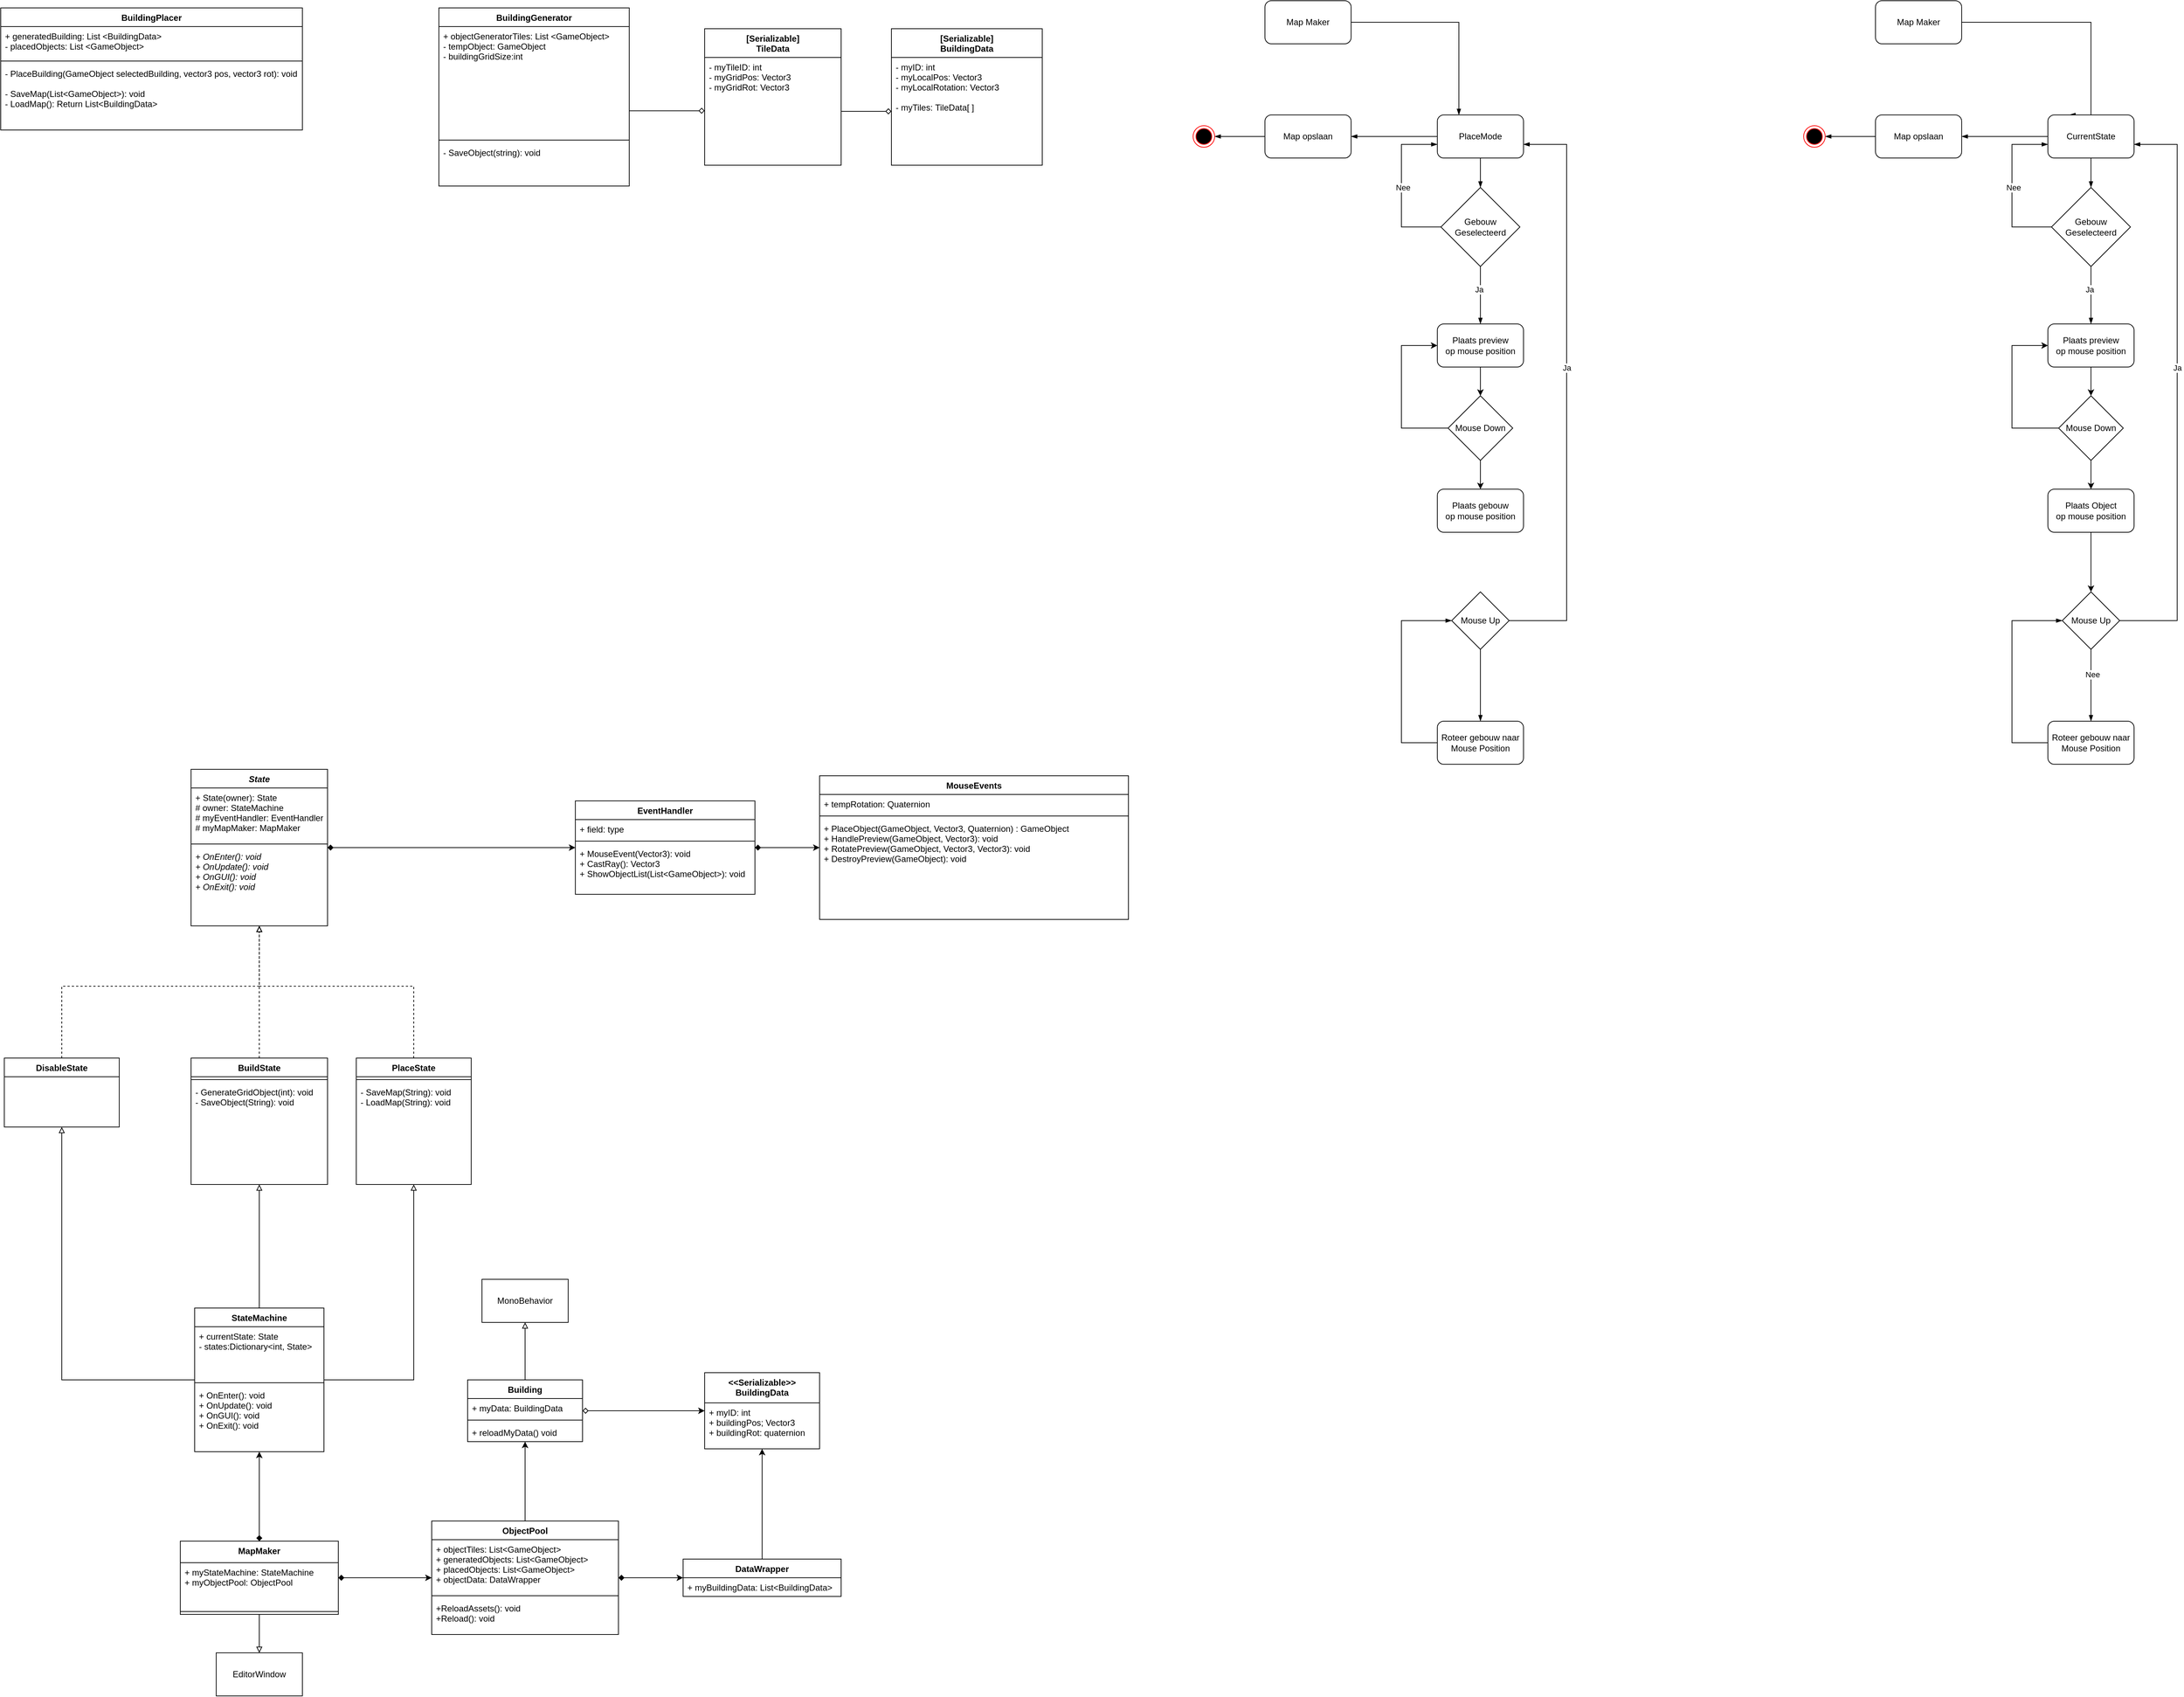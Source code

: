 <mxfile version="13.7.7" type="device"><diagram id="C5RBs43oDa-KdzZeNtuy" name="Page-1"><mxGraphModel dx="3076" dy="762" grid="1" gridSize="10" guides="1" tooltips="1" connect="1" arrows="1" fold="1" page="1" pageScale="1" pageWidth="827" pageHeight="1169" math="0" shadow="0"><root><mxCell id="WIyWlLk6GJQsqaUBKTNV-0"/><mxCell id="WIyWlLk6GJQsqaUBKTNV-1" parent="WIyWlLk6GJQsqaUBKTNV-0"/><mxCell id="HH65eVQsqdhY8HwnUr6k-2" style="edgeStyle=orthogonalEdgeStyle;rounded=0;orthogonalLoop=1;jettySize=auto;html=1;endArrow=diamond;endFill=0;exitX=0.999;exitY=0.761;exitDx=0;exitDy=0;exitPerimeter=0;" parent="WIyWlLk6GJQsqaUBKTNV-1" source="IgAVM4vXfL1sO0VFCmK_-23" target="IgAVM4vXfL1sO0VFCmK_-1" edge="1"><mxGeometry relative="1" as="geometry"><Array as="points"><mxPoint x="-680" y="364"/><mxPoint x="-680" y="364"/></Array></mxGeometry></mxCell><mxCell id="HH65eVQsqdhY8HwnUr6k-53" style="edgeStyle=orthogonalEdgeStyle;rounded=0;orthogonalLoop=1;jettySize=auto;html=1;entryX=0.25;entryY=0;entryDx=0;entryDy=0;endArrow=blockThin;endFill=1;" parent="WIyWlLk6GJQsqaUBKTNV-1" source="HH65eVQsqdhY8HwnUr6k-3" target="HH65eVQsqdhY8HwnUr6k-4" edge="1"><mxGeometry relative="1" as="geometry"/></mxCell><mxCell id="HH65eVQsqdhY8HwnUr6k-3" value="Map Maker" style="rounded=1;whiteSpace=wrap;html=1;" parent="WIyWlLk6GJQsqaUBKTNV-1" vertex="1"><mxGeometry x="190" y="210" width="120" height="60" as="geometry"/></mxCell><mxCell id="HH65eVQsqdhY8HwnUr6k-16" style="edgeStyle=orthogonalEdgeStyle;rounded=0;orthogonalLoop=1;jettySize=auto;html=1;endArrow=blockThin;endFill=1;" parent="WIyWlLk6GJQsqaUBKTNV-1" source="HH65eVQsqdhY8HwnUr6k-4" target="HH65eVQsqdhY8HwnUr6k-5" edge="1"><mxGeometry relative="1" as="geometry"/></mxCell><mxCell id="HH65eVQsqdhY8HwnUr6k-27" style="edgeStyle=orthogonalEdgeStyle;rounded=0;orthogonalLoop=1;jettySize=auto;html=1;entryX=1;entryY=0.5;entryDx=0;entryDy=0;endArrow=blockThin;endFill=1;" parent="WIyWlLk6GJQsqaUBKTNV-1" source="HH65eVQsqdhY8HwnUr6k-4" target="HH65eVQsqdhY8HwnUr6k-11" edge="1"><mxGeometry relative="1" as="geometry"/></mxCell><mxCell id="HH65eVQsqdhY8HwnUr6k-4" value="PlaceMode&lt;br&gt;" style="rounded=1;whiteSpace=wrap;html=1;" parent="WIyWlLk6GJQsqaUBKTNV-1" vertex="1"><mxGeometry x="430" y="369" width="120" height="60" as="geometry"/></mxCell><mxCell id="HH65eVQsqdhY8HwnUr6k-12" style="edgeStyle=orthogonalEdgeStyle;rounded=0;orthogonalLoop=1;jettySize=auto;html=1;endArrow=blockThin;endFill=1;" parent="WIyWlLk6GJQsqaUBKTNV-1" source="HH65eVQsqdhY8HwnUr6k-5" target="HH65eVQsqdhY8HwnUr6k-4" edge="1"><mxGeometry relative="1" as="geometry"><Array as="points"><mxPoint x="380" y="525"/><mxPoint x="380" y="410"/></Array></mxGeometry></mxCell><mxCell id="HH65eVQsqdhY8HwnUr6k-13" value="Nee" style="edgeLabel;html=1;align=center;verticalAlign=middle;resizable=0;points=[];" parent="HH65eVQsqdhY8HwnUr6k-12" vertex="1" connectable="0"><mxGeometry x="-0.696" y="-1" relative="1" as="geometry"><mxPoint x="-20" y="-54" as="offset"/></mxGeometry></mxCell><mxCell id="HH65eVQsqdhY8HwnUr6k-14" style="edgeStyle=orthogonalEdgeStyle;rounded=0;orthogonalLoop=1;jettySize=auto;html=1;endArrow=blockThin;endFill=1;" parent="WIyWlLk6GJQsqaUBKTNV-1" source="HH65eVQsqdhY8HwnUr6k-5" target="HH65eVQsqdhY8HwnUr6k-6" edge="1"><mxGeometry relative="1" as="geometry"/></mxCell><mxCell id="HH65eVQsqdhY8HwnUr6k-15" value="Ja" style="edgeLabel;html=1;align=center;verticalAlign=middle;resizable=0;points=[];" parent="HH65eVQsqdhY8HwnUr6k-14" vertex="1" connectable="0"><mxGeometry x="-0.196" y="-2" relative="1" as="geometry"><mxPoint as="offset"/></mxGeometry></mxCell><mxCell id="HH65eVQsqdhY8HwnUr6k-5" value="Gebouw Geselecteerd" style="rhombus;whiteSpace=wrap;html=1;" parent="WIyWlLk6GJQsqaUBKTNV-1" vertex="1"><mxGeometry x="435" y="470" width="110" height="110" as="geometry"/></mxCell><mxCell id="2NxVNbhlV4K2pOtiTx14-7" style="edgeStyle=orthogonalEdgeStyle;rounded=0;orthogonalLoop=1;jettySize=auto;html=1;" parent="WIyWlLk6GJQsqaUBKTNV-1" source="HH65eVQsqdhY8HwnUr6k-6" target="2NxVNbhlV4K2pOtiTx14-6" edge="1"><mxGeometry relative="1" as="geometry"/></mxCell><mxCell id="HH65eVQsqdhY8HwnUr6k-6" value="Plaats preview&lt;br&gt;op mouse position" style="rounded=1;whiteSpace=wrap;html=1;" parent="WIyWlLk6GJQsqaUBKTNV-1" vertex="1"><mxGeometry x="430" y="660" width="120" height="60" as="geometry"/></mxCell><mxCell id="HH65eVQsqdhY8HwnUr6k-52" style="edgeStyle=orthogonalEdgeStyle;rounded=0;orthogonalLoop=1;jettySize=auto;html=1;endArrow=blockThin;endFill=1;" parent="WIyWlLk6GJQsqaUBKTNV-1" source="HH65eVQsqdhY8HwnUr6k-11" target="HH65eVQsqdhY8HwnUr6k-51" edge="1"><mxGeometry relative="1" as="geometry"/></mxCell><mxCell id="HH65eVQsqdhY8HwnUr6k-11" value="Map opslaan" style="rounded=1;whiteSpace=wrap;html=1;" parent="WIyWlLk6GJQsqaUBKTNV-1" vertex="1"><mxGeometry x="190" y="369" width="120" height="60" as="geometry"/></mxCell><mxCell id="HH65eVQsqdhY8HwnUr6k-21" style="edgeStyle=orthogonalEdgeStyle;rounded=0;orthogonalLoop=1;jettySize=auto;html=1;endArrow=blockThin;endFill=1;" parent="WIyWlLk6GJQsqaUBKTNV-1" source="HH65eVQsqdhY8HwnUr6k-17" target="HH65eVQsqdhY8HwnUr6k-20" edge="1"><mxGeometry relative="1" as="geometry"/></mxCell><mxCell id="HH65eVQsqdhY8HwnUr6k-24" style="edgeStyle=orthogonalEdgeStyle;rounded=0;orthogonalLoop=1;jettySize=auto;html=1;endArrow=blockThin;endFill=1;" parent="WIyWlLk6GJQsqaUBKTNV-1" source="HH65eVQsqdhY8HwnUr6k-17" target="HH65eVQsqdhY8HwnUr6k-4" edge="1"><mxGeometry relative="1" as="geometry"><mxPoint x="620" y="792" as="targetPoint"/><Array as="points"><mxPoint x="610" y="1073"/><mxPoint x="610" y="410"/></Array></mxGeometry></mxCell><mxCell id="HH65eVQsqdhY8HwnUr6k-26" value="Nee" style="edgeLabel;html=1;align=center;verticalAlign=middle;resizable=0;points=[];" parent="HH65eVQsqdhY8HwnUr6k-24" vertex="1" connectable="0"><mxGeometry x="-0.267" y="2" relative="1" as="geometry"><mxPoint x="-118" y="193" as="offset"/></mxGeometry></mxCell><mxCell id="HH65eVQsqdhY8HwnUr6k-48" value="Ja" style="edgeLabel;html=1;align=center;verticalAlign=middle;resizable=0;points=[];" parent="HH65eVQsqdhY8HwnUr6k-24" vertex="1" connectable="0"><mxGeometry x="0.111" y="-16" relative="1" as="geometry"><mxPoint x="-16" y="14" as="offset"/></mxGeometry></mxCell><mxCell id="HH65eVQsqdhY8HwnUr6k-17" value="Mouse Up" style="rhombus;whiteSpace=wrap;html=1;" parent="WIyWlLk6GJQsqaUBKTNV-1" vertex="1"><mxGeometry x="450" y="1033" width="80" height="80" as="geometry"/></mxCell><mxCell id="HH65eVQsqdhY8HwnUr6k-25" style="edgeStyle=orthogonalEdgeStyle;rounded=0;orthogonalLoop=1;jettySize=auto;html=1;entryX=0;entryY=0.5;entryDx=0;entryDy=0;endArrow=blockThin;endFill=1;" parent="WIyWlLk6GJQsqaUBKTNV-1" source="HH65eVQsqdhY8HwnUr6k-20" target="HH65eVQsqdhY8HwnUr6k-17" edge="1"><mxGeometry relative="1" as="geometry"><Array as="points"><mxPoint x="380" y="1243"/><mxPoint x="380" y="1073"/></Array></mxGeometry></mxCell><mxCell id="HH65eVQsqdhY8HwnUr6k-20" value="Roteer gebouw naar &lt;br&gt;Mouse Position" style="rounded=1;whiteSpace=wrap;html=1;" parent="WIyWlLk6GJQsqaUBKTNV-1" vertex="1"><mxGeometry x="430" y="1213" width="120" height="60" as="geometry"/></mxCell><mxCell id="HH65eVQsqdhY8HwnUr6k-51" value="" style="ellipse;html=1;shape=endState;fillColor=#000000;strokeColor=#ff0000;" parent="WIyWlLk6GJQsqaUBKTNV-1" vertex="1"><mxGeometry x="90" y="384" width="30" height="30" as="geometry"/></mxCell><mxCell id="soFC3CEI2WDSfZ9Vsv8Y-6" value="BuildingPlacer&#10;" style="swimlane;fontStyle=1;align=center;verticalAlign=top;childLayout=stackLayout;horizontal=1;startSize=26;horizontalStack=0;resizeParent=1;resizeParentMax=0;resizeLast=0;collapsible=1;marginBottom=0;" parent="WIyWlLk6GJQsqaUBKTNV-1" vertex="1"><mxGeometry x="-1570" y="220" width="420" height="170" as="geometry"/></mxCell><mxCell id="soFC3CEI2WDSfZ9Vsv8Y-7" value="+ generatedBuilding: List &lt;BuildingData&gt;&#10;- placedObjects: List &lt;GameObject&gt;" style="text;strokeColor=none;fillColor=none;align=left;verticalAlign=top;spacingLeft=4;spacingRight=4;overflow=hidden;rotatable=0;points=[[0,0.5],[1,0.5]];portConstraint=eastwest;" parent="soFC3CEI2WDSfZ9Vsv8Y-6" vertex="1"><mxGeometry y="26" width="420" height="44" as="geometry"/></mxCell><mxCell id="soFC3CEI2WDSfZ9Vsv8Y-8" value="" style="line;strokeWidth=1;fillColor=none;align=left;verticalAlign=middle;spacingTop=-1;spacingLeft=3;spacingRight=3;rotatable=0;labelPosition=right;points=[];portConstraint=eastwest;" parent="soFC3CEI2WDSfZ9Vsv8Y-6" vertex="1"><mxGeometry y="70" width="420" height="8" as="geometry"/></mxCell><mxCell id="soFC3CEI2WDSfZ9Vsv8Y-9" value="- PlaceBuilding(GameObject selectedBuilding, vector3 pos, vector3 rot): void&#10;&#10;- SaveMap(List&lt;GameObject&gt;): void&#10;- LoadMap(): Return List&lt;BuildingData&gt; &#10;&#10;" style="text;strokeColor=none;fillColor=none;align=left;verticalAlign=top;spacingLeft=4;spacingRight=4;overflow=hidden;rotatable=0;points=[[0,0.5],[1,0.5]];portConstraint=eastwest;" parent="soFC3CEI2WDSfZ9Vsv8Y-6" vertex="1"><mxGeometry y="78" width="420" height="92" as="geometry"/></mxCell><mxCell id="IgAVM4vXfL1sO0VFCmK_-22" value="BuildingGenerator" style="swimlane;fontStyle=1;align=center;verticalAlign=top;childLayout=stackLayout;horizontal=1;startSize=26;horizontalStack=0;resizeParent=1;resizeParentMax=0;resizeLast=0;collapsible=1;marginBottom=0;" parent="WIyWlLk6GJQsqaUBKTNV-1" vertex="1"><mxGeometry x="-960" y="220" width="265" height="248" as="geometry"/></mxCell><mxCell id="IgAVM4vXfL1sO0VFCmK_-23" value="+ objectGeneratorTiles: List &lt;GameObject&gt;&#10;- tempObject: GameObject&#10;- buildingGridSize:int&#10;" style="text;strokeColor=none;fillColor=none;align=left;verticalAlign=top;spacingLeft=4;spacingRight=4;overflow=hidden;rotatable=0;points=[[0,0.5],[1,0.5]];portConstraint=eastwest;" parent="IgAVM4vXfL1sO0VFCmK_-22" vertex="1"><mxGeometry y="26" width="265" height="154" as="geometry"/></mxCell><mxCell id="IgAVM4vXfL1sO0VFCmK_-24" value="" style="line;strokeWidth=1;fillColor=none;align=left;verticalAlign=middle;spacingTop=-1;spacingLeft=3;spacingRight=3;rotatable=0;labelPosition=right;points=[];portConstraint=eastwest;" parent="IgAVM4vXfL1sO0VFCmK_-22" vertex="1"><mxGeometry y="180" width="265" height="8" as="geometry"/></mxCell><mxCell id="IgAVM4vXfL1sO0VFCmK_-25" value="- SaveObject(string): void" style="text;strokeColor=none;fillColor=none;align=left;verticalAlign=top;spacingLeft=4;spacingRight=4;overflow=hidden;rotatable=0;points=[[0,0.5],[1,0.5]];portConstraint=eastwest;" parent="IgAVM4vXfL1sO0VFCmK_-22" vertex="1"><mxGeometry y="188" width="265" height="60" as="geometry"/></mxCell><mxCell id="lR8WAsf2IgUZu-vf9oTi-2" style="edgeStyle=orthogonalEdgeStyle;rounded=0;orthogonalLoop=1;jettySize=auto;html=1;entryX=0;entryY=0.5;entryDx=0;entryDy=0;endArrow=diamond;endFill=0;" parent="WIyWlLk6GJQsqaUBKTNV-1" source="IgAVM4vXfL1sO0VFCmK_-1" target="soFC3CEI2WDSfZ9Vsv8Y-3" edge="1"><mxGeometry relative="1" as="geometry"/></mxCell><mxCell id="soFC3CEI2WDSfZ9Vsv8Y-2" value="[Serializable]&#10;BuildingData&#10;" style="swimlane;fontStyle=1;align=center;verticalAlign=top;childLayout=stackLayout;horizontal=1;startSize=40;horizontalStack=0;resizeParent=1;resizeParentMax=0;resizeLast=0;collapsible=1;marginBottom=0;" parent="WIyWlLk6GJQsqaUBKTNV-1" vertex="1"><mxGeometry x="-330" y="249" width="210" height="190" as="geometry"><mxRectangle x="-505" y="260" width="110" height="30" as="alternateBounds"/></mxGeometry></mxCell><mxCell id="soFC3CEI2WDSfZ9Vsv8Y-3" value="- myID: int&#10;- myLocalPos: Vector3&#10;- myLocalRotation: Vector3&#10;&#10;- myTiles: TileData[ ]" style="text;strokeColor=none;fillColor=none;align=left;verticalAlign=top;spacingLeft=4;spacingRight=4;overflow=hidden;rotatable=0;points=[[0,0.5],[1,0.5]];portConstraint=eastwest;" parent="soFC3CEI2WDSfZ9Vsv8Y-2" vertex="1"><mxGeometry y="40" width="210" height="150" as="geometry"/></mxCell><mxCell id="IgAVM4vXfL1sO0VFCmK_-0" value="[Serializable]&#10;TileData" style="swimlane;fontStyle=1;align=center;verticalAlign=top;childLayout=stackLayout;horizontal=1;startSize=40;horizontalStack=0;resizeParent=1;resizeParentMax=0;resizeLast=0;collapsible=1;marginBottom=0;" parent="WIyWlLk6GJQsqaUBKTNV-1" vertex="1"><mxGeometry x="-590" y="249" width="190" height="190" as="geometry"/></mxCell><mxCell id="IgAVM4vXfL1sO0VFCmK_-1" value="- myTileID: int&#10;- myGridPos: Vector3&#10;- myGridRot: Vector3&#10;" style="text;strokeColor=none;fillColor=none;align=left;verticalAlign=top;spacingLeft=4;spacingRight=4;overflow=hidden;rotatable=0;points=[[0,0.5],[1,0.5]];portConstraint=eastwest;" parent="IgAVM4vXfL1sO0VFCmK_-0" vertex="1"><mxGeometry y="40" width="190" height="150" as="geometry"/></mxCell><mxCell id="2NxVNbhlV4K2pOtiTx14-5" value="&lt;span&gt;Plaats gebouw&lt;/span&gt;&lt;br&gt;&lt;span&gt;op mouse position&lt;/span&gt;" style="rounded=1;whiteSpace=wrap;html=1;" parent="WIyWlLk6GJQsqaUBKTNV-1" vertex="1"><mxGeometry x="430" y="890" width="120" height="60" as="geometry"/></mxCell><mxCell id="2NxVNbhlV4K2pOtiTx14-8" style="edgeStyle=orthogonalEdgeStyle;rounded=0;orthogonalLoop=1;jettySize=auto;html=1;" parent="WIyWlLk6GJQsqaUBKTNV-1" source="2NxVNbhlV4K2pOtiTx14-6" target="2NxVNbhlV4K2pOtiTx14-5" edge="1"><mxGeometry relative="1" as="geometry"/></mxCell><mxCell id="2NxVNbhlV4K2pOtiTx14-9" style="edgeStyle=orthogonalEdgeStyle;rounded=0;orthogonalLoop=1;jettySize=auto;html=1;entryX=0;entryY=0.5;entryDx=0;entryDy=0;" parent="WIyWlLk6GJQsqaUBKTNV-1" source="2NxVNbhlV4K2pOtiTx14-6" target="HH65eVQsqdhY8HwnUr6k-6" edge="1"><mxGeometry relative="1" as="geometry"><Array as="points"><mxPoint x="380" y="805"/><mxPoint x="380" y="690"/></Array></mxGeometry></mxCell><mxCell id="2NxVNbhlV4K2pOtiTx14-6" value="Mouse Down" style="rhombus;whiteSpace=wrap;html=1;" parent="WIyWlLk6GJQsqaUBKTNV-1" vertex="1"><mxGeometry x="445" y="760" width="90" height="90" as="geometry"/></mxCell><mxCell id="2NxVNbhlV4K2pOtiTx14-12" style="edgeStyle=orthogonalEdgeStyle;rounded=0;orthogonalLoop=1;jettySize=auto;html=1;entryX=0.25;entryY=0;entryDx=0;entryDy=0;endArrow=blockThin;endFill=1;" parent="WIyWlLk6GJQsqaUBKTNV-1" source="2NxVNbhlV4K2pOtiTx14-13" target="2NxVNbhlV4K2pOtiTx14-16" edge="1"><mxGeometry relative="1" as="geometry"><Array as="points"><mxPoint x="1340" y="240"/><mxPoint x="1340" y="369"/></Array></mxGeometry></mxCell><mxCell id="2NxVNbhlV4K2pOtiTx14-13" value="Map Maker" style="rounded=1;whiteSpace=wrap;html=1;" parent="WIyWlLk6GJQsqaUBKTNV-1" vertex="1"><mxGeometry x="1040" y="210" width="120" height="60" as="geometry"/></mxCell><mxCell id="2NxVNbhlV4K2pOtiTx14-14" style="edgeStyle=orthogonalEdgeStyle;rounded=0;orthogonalLoop=1;jettySize=auto;html=1;endArrow=blockThin;endFill=1;" parent="WIyWlLk6GJQsqaUBKTNV-1" source="2NxVNbhlV4K2pOtiTx14-16" target="2NxVNbhlV4K2pOtiTx14-21" edge="1"><mxGeometry relative="1" as="geometry"/></mxCell><mxCell id="2NxVNbhlV4K2pOtiTx14-15" style="edgeStyle=orthogonalEdgeStyle;rounded=0;orthogonalLoop=1;jettySize=auto;html=1;entryX=1;entryY=0.5;entryDx=0;entryDy=0;endArrow=blockThin;endFill=1;" parent="WIyWlLk6GJQsqaUBKTNV-1" source="2NxVNbhlV4K2pOtiTx14-16" target="2NxVNbhlV4K2pOtiTx14-25" edge="1"><mxGeometry relative="1" as="geometry"/></mxCell><mxCell id="2NxVNbhlV4K2pOtiTx14-16" value="CurrentState" style="rounded=1;whiteSpace=wrap;html=1;" parent="WIyWlLk6GJQsqaUBKTNV-1" vertex="1"><mxGeometry x="1280" y="369" width="120" height="60" as="geometry"/></mxCell><mxCell id="2NxVNbhlV4K2pOtiTx14-17" style="edgeStyle=orthogonalEdgeStyle;rounded=0;orthogonalLoop=1;jettySize=auto;html=1;endArrow=blockThin;endFill=1;" parent="WIyWlLk6GJQsqaUBKTNV-1" source="2NxVNbhlV4K2pOtiTx14-21" target="2NxVNbhlV4K2pOtiTx14-16" edge="1"><mxGeometry relative="1" as="geometry"><Array as="points"><mxPoint x="1230" y="525"/><mxPoint x="1230" y="410"/></Array></mxGeometry></mxCell><mxCell id="2NxVNbhlV4K2pOtiTx14-18" value="Nee" style="edgeLabel;html=1;align=center;verticalAlign=middle;resizable=0;points=[];" parent="2NxVNbhlV4K2pOtiTx14-17" vertex="1" connectable="0"><mxGeometry x="-0.696" y="-1" relative="1" as="geometry"><mxPoint x="-20" y="-54" as="offset"/></mxGeometry></mxCell><mxCell id="2NxVNbhlV4K2pOtiTx14-19" style="edgeStyle=orthogonalEdgeStyle;rounded=0;orthogonalLoop=1;jettySize=auto;html=1;endArrow=blockThin;endFill=1;" parent="WIyWlLk6GJQsqaUBKTNV-1" source="2NxVNbhlV4K2pOtiTx14-21" target="2NxVNbhlV4K2pOtiTx14-23" edge="1"><mxGeometry relative="1" as="geometry"/></mxCell><mxCell id="2NxVNbhlV4K2pOtiTx14-20" value="Ja" style="edgeLabel;html=1;align=center;verticalAlign=middle;resizable=0;points=[];" parent="2NxVNbhlV4K2pOtiTx14-19" vertex="1" connectable="0"><mxGeometry x="-0.196" y="-2" relative="1" as="geometry"><mxPoint as="offset"/></mxGeometry></mxCell><mxCell id="2NxVNbhlV4K2pOtiTx14-21" value="Gebouw Geselecteerd" style="rhombus;whiteSpace=wrap;html=1;" parent="WIyWlLk6GJQsqaUBKTNV-1" vertex="1"><mxGeometry x="1285" y="470" width="110" height="110" as="geometry"/></mxCell><mxCell id="2NxVNbhlV4K2pOtiTx14-22" style="edgeStyle=orthogonalEdgeStyle;rounded=0;orthogonalLoop=1;jettySize=auto;html=1;" parent="WIyWlLk6GJQsqaUBKTNV-1" source="2NxVNbhlV4K2pOtiTx14-23" target="2NxVNbhlV4K2pOtiTx14-37" edge="1"><mxGeometry relative="1" as="geometry"/></mxCell><mxCell id="2NxVNbhlV4K2pOtiTx14-23" value="Plaats preview&lt;br&gt;op mouse position" style="rounded=1;whiteSpace=wrap;html=1;" parent="WIyWlLk6GJQsqaUBKTNV-1" vertex="1"><mxGeometry x="1280" y="660" width="120" height="60" as="geometry"/></mxCell><mxCell id="2NxVNbhlV4K2pOtiTx14-24" style="edgeStyle=orthogonalEdgeStyle;rounded=0;orthogonalLoop=1;jettySize=auto;html=1;endArrow=blockThin;endFill=1;" parent="WIyWlLk6GJQsqaUBKTNV-1" source="2NxVNbhlV4K2pOtiTx14-25" target="2NxVNbhlV4K2pOtiTx14-33" edge="1"><mxGeometry relative="1" as="geometry"/></mxCell><mxCell id="2NxVNbhlV4K2pOtiTx14-25" value="Map opslaan" style="rounded=1;whiteSpace=wrap;html=1;" parent="WIyWlLk6GJQsqaUBKTNV-1" vertex="1"><mxGeometry x="1040" y="369" width="120" height="60" as="geometry"/></mxCell><mxCell id="2NxVNbhlV4K2pOtiTx14-26" style="edgeStyle=orthogonalEdgeStyle;rounded=0;orthogonalLoop=1;jettySize=auto;html=1;endArrow=blockThin;endFill=1;" parent="WIyWlLk6GJQsqaUBKTNV-1" source="2NxVNbhlV4K2pOtiTx14-30" target="2NxVNbhlV4K2pOtiTx14-32" edge="1"><mxGeometry relative="1" as="geometry"/></mxCell><mxCell id="2NxVNbhlV4K2pOtiTx14-39" value="Nee" style="edgeLabel;html=1;align=center;verticalAlign=middle;resizable=0;points=[];" parent="2NxVNbhlV4K2pOtiTx14-26" vertex="1" connectable="0"><mxGeometry x="-0.3" y="2" relative="1" as="geometry"><mxPoint as="offset"/></mxGeometry></mxCell><mxCell id="2NxVNbhlV4K2pOtiTx14-27" style="edgeStyle=orthogonalEdgeStyle;rounded=0;orthogonalLoop=1;jettySize=auto;html=1;endArrow=blockThin;endFill=1;" parent="WIyWlLk6GJQsqaUBKTNV-1" source="2NxVNbhlV4K2pOtiTx14-30" target="2NxVNbhlV4K2pOtiTx14-16" edge="1"><mxGeometry relative="1" as="geometry"><mxPoint x="1470" y="792" as="targetPoint"/><Array as="points"><mxPoint x="1460" y="1073"/><mxPoint x="1460" y="410"/></Array></mxGeometry></mxCell><mxCell id="2NxVNbhlV4K2pOtiTx14-28" value="Nee" style="edgeLabel;html=1;align=center;verticalAlign=middle;resizable=0;points=[];" parent="2NxVNbhlV4K2pOtiTx14-27" vertex="1" connectable="0"><mxGeometry x="-0.267" y="2" relative="1" as="geometry"><mxPoint x="-118" y="193" as="offset"/></mxGeometry></mxCell><mxCell id="2NxVNbhlV4K2pOtiTx14-29" value="Ja" style="edgeLabel;html=1;align=center;verticalAlign=middle;resizable=0;points=[];" parent="2NxVNbhlV4K2pOtiTx14-27" vertex="1" connectable="0"><mxGeometry x="0.111" y="-16" relative="1" as="geometry"><mxPoint x="-16" y="14" as="offset"/></mxGeometry></mxCell><mxCell id="2NxVNbhlV4K2pOtiTx14-30" value="Mouse Up" style="rhombus;whiteSpace=wrap;html=1;" parent="WIyWlLk6GJQsqaUBKTNV-1" vertex="1"><mxGeometry x="1300" y="1033" width="80" height="80" as="geometry"/></mxCell><mxCell id="2NxVNbhlV4K2pOtiTx14-31" style="edgeStyle=orthogonalEdgeStyle;rounded=0;orthogonalLoop=1;jettySize=auto;html=1;entryX=0;entryY=0.5;entryDx=0;entryDy=0;endArrow=blockThin;endFill=1;" parent="WIyWlLk6GJQsqaUBKTNV-1" source="2NxVNbhlV4K2pOtiTx14-32" target="2NxVNbhlV4K2pOtiTx14-30" edge="1"><mxGeometry relative="1" as="geometry"><Array as="points"><mxPoint x="1230" y="1243"/><mxPoint x="1230" y="1073"/></Array></mxGeometry></mxCell><mxCell id="2NxVNbhlV4K2pOtiTx14-32" value="Roteer gebouw naar &lt;br&gt;Mouse Position" style="rounded=1;whiteSpace=wrap;html=1;" parent="WIyWlLk6GJQsqaUBKTNV-1" vertex="1"><mxGeometry x="1280" y="1213" width="120" height="60" as="geometry"/></mxCell><mxCell id="2NxVNbhlV4K2pOtiTx14-33" value="" style="ellipse;html=1;shape=endState;fillColor=#000000;strokeColor=#ff0000;" parent="WIyWlLk6GJQsqaUBKTNV-1" vertex="1"><mxGeometry x="940" y="384" width="30" height="30" as="geometry"/></mxCell><mxCell id="2NxVNbhlV4K2pOtiTx14-38" style="edgeStyle=orthogonalEdgeStyle;rounded=0;orthogonalLoop=1;jettySize=auto;html=1;" parent="WIyWlLk6GJQsqaUBKTNV-1" source="2NxVNbhlV4K2pOtiTx14-34" target="2NxVNbhlV4K2pOtiTx14-30" edge="1"><mxGeometry relative="1" as="geometry"/></mxCell><mxCell id="2NxVNbhlV4K2pOtiTx14-34" value="&lt;span&gt;Plaats Object&lt;/span&gt;&lt;br&gt;&lt;span&gt;op mouse position&lt;/span&gt;" style="rounded=1;whiteSpace=wrap;html=1;" parent="WIyWlLk6GJQsqaUBKTNV-1" vertex="1"><mxGeometry x="1280" y="890" width="120" height="60" as="geometry"/></mxCell><mxCell id="2NxVNbhlV4K2pOtiTx14-35" style="edgeStyle=orthogonalEdgeStyle;rounded=0;orthogonalLoop=1;jettySize=auto;html=1;" parent="WIyWlLk6GJQsqaUBKTNV-1" source="2NxVNbhlV4K2pOtiTx14-37" target="2NxVNbhlV4K2pOtiTx14-34" edge="1"><mxGeometry relative="1" as="geometry"/></mxCell><mxCell id="2NxVNbhlV4K2pOtiTx14-36" style="edgeStyle=orthogonalEdgeStyle;rounded=0;orthogonalLoop=1;jettySize=auto;html=1;entryX=0;entryY=0.5;entryDx=0;entryDy=0;" parent="WIyWlLk6GJQsqaUBKTNV-1" source="2NxVNbhlV4K2pOtiTx14-37" target="2NxVNbhlV4K2pOtiTx14-23" edge="1"><mxGeometry relative="1" as="geometry"><Array as="points"><mxPoint x="1230" y="805"/><mxPoint x="1230" y="690"/></Array></mxGeometry></mxCell><mxCell id="2NxVNbhlV4K2pOtiTx14-37" value="Mouse Down" style="rhombus;whiteSpace=wrap;html=1;" parent="WIyWlLk6GJQsqaUBKTNV-1" vertex="1"><mxGeometry x="1295" y="760" width="90" height="90" as="geometry"/></mxCell><mxCell id="xmvaRlzk6P79iX_MCHhi-1" style="edgeStyle=orthogonalEdgeStyle;rounded=0;orthogonalLoop=1;jettySize=auto;html=1;endArrow=block;endFill=0;" parent="WIyWlLk6GJQsqaUBKTNV-1" source="HI-o-fV5O4ijGxOZc2qG-0" target="xmvaRlzk6P79iX_MCHhi-0" edge="1"><mxGeometry relative="1" as="geometry"/></mxCell><mxCell id="xmvaRlzk6P79iX_MCHhi-28" style="edgeStyle=orthogonalEdgeStyle;rounded=0;orthogonalLoop=1;jettySize=auto;html=1;startArrow=diamond;startFill=1;endArrow=classic;endFill=1;" parent="WIyWlLk6GJQsqaUBKTNV-1" source="HI-o-fV5O4ijGxOZc2qG-12" target="lR8WAsf2IgUZu-vf9oTi-15" edge="1"><mxGeometry relative="1" as="geometry"/></mxCell><mxCell id="HI-o-fV5O4ijGxOZc2qG-12" value="State" style="swimlane;fontStyle=3;align=center;verticalAlign=top;childLayout=stackLayout;horizontal=1;startSize=26;horizontalStack=0;resizeParent=1;resizeParentMax=0;resizeLast=0;collapsible=1;marginBottom=0;" parent="WIyWlLk6GJQsqaUBKTNV-1" vertex="1"><mxGeometry x="-1305" y="1280" width="190" height="218" as="geometry"/></mxCell><mxCell id="HI-o-fV5O4ijGxOZc2qG-13" value="+ State(owner): State&#10;# owner: StateMachine&#10;# myEventHandler: EventHandler&#10;# myMapMaker: MapMaker&#10;" style="text;strokeColor=none;fillColor=none;align=left;verticalAlign=top;spacingLeft=4;spacingRight=4;overflow=hidden;rotatable=0;points=[[0,0.5],[1,0.5]];portConstraint=eastwest;" parent="HI-o-fV5O4ijGxOZc2qG-12" vertex="1"><mxGeometry y="26" width="190" height="74" as="geometry"/></mxCell><mxCell id="HI-o-fV5O4ijGxOZc2qG-14" value="" style="line;strokeWidth=1;fillColor=none;align=left;verticalAlign=middle;spacingTop=-1;spacingLeft=3;spacingRight=3;rotatable=0;labelPosition=right;points=[];portConstraint=eastwest;" parent="HI-o-fV5O4ijGxOZc2qG-12" vertex="1"><mxGeometry y="100" width="190" height="8" as="geometry"/></mxCell><mxCell id="HI-o-fV5O4ijGxOZc2qG-15" value="+ OnEnter(): void&#10;+ OnUpdate(): void&#10;+ OnGUI(): void&#10;+ OnExit(): void" style="text;strokeColor=none;fillColor=none;align=left;verticalAlign=top;spacingLeft=4;spacingRight=4;overflow=hidden;rotatable=0;points=[[0,0.5],[1,0.5]];portConstraint=eastwest;fontStyle=2" parent="HI-o-fV5O4ijGxOZc2qG-12" vertex="1"><mxGeometry y="108" width="190" height="110" as="geometry"/></mxCell><mxCell id="xmvaRlzk6P79iX_MCHhi-27" style="edgeStyle=orthogonalEdgeStyle;rounded=0;orthogonalLoop=1;jettySize=auto;html=1;startArrow=diamond;startFill=1;endArrow=classic;endFill=1;" parent="WIyWlLk6GJQsqaUBKTNV-1" source="lR8WAsf2IgUZu-vf9oTi-15" target="HI-o-fV5O4ijGxOZc2qG-4" edge="1"><mxGeometry relative="1" as="geometry"/></mxCell><mxCell id="lR8WAsf2IgUZu-vf9oTi-15" value="EventHandler" style="swimlane;fontStyle=1;align=center;verticalAlign=top;childLayout=stackLayout;horizontal=1;startSize=26;horizontalStack=0;resizeParent=1;resizeParentMax=0;resizeLast=0;collapsible=1;marginBottom=0;" parent="WIyWlLk6GJQsqaUBKTNV-1" vertex="1"><mxGeometry x="-770" y="1324" width="250" height="130" as="geometry"/></mxCell><mxCell id="lR8WAsf2IgUZu-vf9oTi-16" value="+ field: type" style="text;strokeColor=none;fillColor=none;align=left;verticalAlign=top;spacingLeft=4;spacingRight=4;overflow=hidden;rotatable=0;points=[[0,0.5],[1,0.5]];portConstraint=eastwest;" parent="lR8WAsf2IgUZu-vf9oTi-15" vertex="1"><mxGeometry y="26" width="250" height="26" as="geometry"/></mxCell><mxCell id="lR8WAsf2IgUZu-vf9oTi-17" value="" style="line;strokeWidth=1;fillColor=none;align=left;verticalAlign=middle;spacingTop=-1;spacingLeft=3;spacingRight=3;rotatable=0;labelPosition=right;points=[];portConstraint=eastwest;" parent="lR8WAsf2IgUZu-vf9oTi-15" vertex="1"><mxGeometry y="52" width="250" height="8" as="geometry"/></mxCell><mxCell id="lR8WAsf2IgUZu-vf9oTi-18" value="+ MouseEvent(Vector3): void&#10;+ CastRay(): Vector3&#10;+ ShowObjectList(List&lt;GameObject&gt;): void" style="text;strokeColor=none;fillColor=none;align=left;verticalAlign=top;spacingLeft=4;spacingRight=4;overflow=hidden;rotatable=0;points=[[0,0.5],[1,0.5]];portConstraint=eastwest;" parent="lR8WAsf2IgUZu-vf9oTi-15" vertex="1"><mxGeometry y="60" width="250" height="70" as="geometry"/></mxCell><mxCell id="HI-o-fV5O4ijGxOZc2qG-4" value="MouseEvents" style="swimlane;fontStyle=1;align=center;verticalAlign=top;childLayout=stackLayout;horizontal=1;startSize=26;horizontalStack=0;resizeParent=1;resizeParentMax=0;resizeLast=0;collapsible=1;marginBottom=0;" parent="WIyWlLk6GJQsqaUBKTNV-1" vertex="1"><mxGeometry x="-430" y="1289" width="430" height="200" as="geometry"/></mxCell><mxCell id="HI-o-fV5O4ijGxOZc2qG-5" value="+ tempRotation: Quaternion" style="text;strokeColor=none;fillColor=none;align=left;verticalAlign=top;spacingLeft=4;spacingRight=4;overflow=hidden;rotatable=0;points=[[0,0.5],[1,0.5]];portConstraint=eastwest;" parent="HI-o-fV5O4ijGxOZc2qG-4" vertex="1"><mxGeometry y="26" width="430" height="26" as="geometry"/></mxCell><mxCell id="HI-o-fV5O4ijGxOZc2qG-6" value="" style="line;strokeWidth=1;fillColor=none;align=left;verticalAlign=middle;spacingTop=-1;spacingLeft=3;spacingRight=3;rotatable=0;labelPosition=right;points=[];portConstraint=eastwest;" parent="HI-o-fV5O4ijGxOZc2qG-4" vertex="1"><mxGeometry y="52" width="430" height="8" as="geometry"/></mxCell><mxCell id="HI-o-fV5O4ijGxOZc2qG-7" value="+ PlaceObject(GameObject, Vector3, Quaternion) : GameObject&#10;+ HandlePreview(GameObject, Vector3): void&#10;+ RotatePreview(GameObject, Vector3, Vector3): void&#10;+ DestroyPreview(GameObject): void&#10;" style="text;strokeColor=none;fillColor=none;align=left;verticalAlign=top;spacingLeft=4;spacingRight=4;overflow=hidden;rotatable=0;points=[[0,0.5],[1,0.5]];portConstraint=eastwest;" parent="HI-o-fV5O4ijGxOZc2qG-4" vertex="1"><mxGeometry y="60" width="430" height="140" as="geometry"/></mxCell><mxCell id="xmvaRlzk6P79iX_MCHhi-0" value="EditorWindow" style="rounded=0;whiteSpace=wrap;html=1;" parent="WIyWlLk6GJQsqaUBKTNV-1" vertex="1"><mxGeometry x="-1270" y="2510" width="120" height="60" as="geometry"/></mxCell><mxCell id="xmvaRlzk6P79iX_MCHhi-2" style="edgeStyle=orthogonalEdgeStyle;rounded=0;orthogonalLoop=1;jettySize=auto;html=1;endArrow=block;endFill=0;dashed=1;" parent="WIyWlLk6GJQsqaUBKTNV-1" source="HI-o-fV5O4ijGxOZc2qG-24" target="HI-o-fV5O4ijGxOZc2qG-12" edge="1"><mxGeometry relative="1" as="geometry"><Array as="points"><mxPoint x="-1485" y="1582"/><mxPoint x="-1210" y="1582"/></Array></mxGeometry></mxCell><mxCell id="xmvaRlzk6P79iX_MCHhi-3" style="edgeStyle=orthogonalEdgeStyle;rounded=0;orthogonalLoop=1;jettySize=auto;html=1;endArrow=block;endFill=0;dashed=1;" parent="WIyWlLk6GJQsqaUBKTNV-1" source="HI-o-fV5O4ijGxOZc2qG-20" target="HI-o-fV5O4ijGxOZc2qG-15" edge="1"><mxGeometry relative="1" as="geometry"><Array as="points"><mxPoint x="-1210" y="1612"/><mxPoint x="-1210" y="1612"/></Array></mxGeometry></mxCell><mxCell id="xmvaRlzk6P79iX_MCHhi-4" style="edgeStyle=orthogonalEdgeStyle;rounded=0;orthogonalLoop=1;jettySize=auto;html=1;endArrow=block;endFill=0;dashed=1;" parent="WIyWlLk6GJQsqaUBKTNV-1" source="HI-o-fV5O4ijGxOZc2qG-16" target="HI-o-fV5O4ijGxOZc2qG-15" edge="1"><mxGeometry relative="1" as="geometry"><Array as="points"><mxPoint x="-995" y="1582"/><mxPoint x="-1210" y="1582"/></Array></mxGeometry></mxCell><mxCell id="HI-o-fV5O4ijGxOZc2qG-24" value="DisableState" style="swimlane;fontStyle=1;align=center;verticalAlign=top;childLayout=stackLayout;horizontal=1;startSize=26;horizontalStack=0;resizeParent=1;resizeParentMax=0;resizeLast=0;collapsible=1;marginBottom=0;" parent="WIyWlLk6GJQsqaUBKTNV-1" vertex="1"><mxGeometry x="-1565" y="1682" width="160" height="96" as="geometry"/></mxCell><mxCell id="HI-o-fV5O4ijGxOZc2qG-16" value="PlaceState" style="swimlane;fontStyle=1;align=center;verticalAlign=top;childLayout=stackLayout;horizontal=1;startSize=26;horizontalStack=0;resizeParent=1;resizeParentMax=0;resizeLast=0;collapsible=1;marginBottom=0;" parent="WIyWlLk6GJQsqaUBKTNV-1" vertex="1"><mxGeometry x="-1075" y="1682" width="160" height="176" as="geometry"/></mxCell><mxCell id="HI-o-fV5O4ijGxOZc2qG-18" value="" style="line;strokeWidth=1;fillColor=none;align=left;verticalAlign=middle;spacingTop=-1;spacingLeft=3;spacingRight=3;rotatable=0;labelPosition=right;points=[];portConstraint=eastwest;" parent="HI-o-fV5O4ijGxOZc2qG-16" vertex="1"><mxGeometry y="26" width="160" height="8" as="geometry"/></mxCell><mxCell id="HI-o-fV5O4ijGxOZc2qG-19" value="- SaveMap(String): void&#10;- LoadMap(String): void&#10;&#10;" style="text;strokeColor=none;fillColor=none;align=left;verticalAlign=top;spacingLeft=4;spacingRight=4;overflow=hidden;rotatable=0;points=[[0,0.5],[1,0.5]];portConstraint=eastwest;" parent="HI-o-fV5O4ijGxOZc2qG-16" vertex="1"><mxGeometry y="34" width="160" height="142" as="geometry"/></mxCell><mxCell id="HI-o-fV5O4ijGxOZc2qG-20" value="BuildState" style="swimlane;fontStyle=1;align=center;verticalAlign=top;childLayout=stackLayout;horizontal=1;startSize=26;horizontalStack=0;resizeParent=1;resizeParentMax=0;resizeLast=0;collapsible=1;marginBottom=0;" parent="WIyWlLk6GJQsqaUBKTNV-1" vertex="1"><mxGeometry x="-1305" y="1682" width="190" height="176" as="geometry"/></mxCell><mxCell id="HI-o-fV5O4ijGxOZc2qG-22" value="" style="line;strokeWidth=1;fillColor=none;align=left;verticalAlign=middle;spacingTop=-1;spacingLeft=3;spacingRight=3;rotatable=0;labelPosition=right;points=[];portConstraint=eastwest;" parent="HI-o-fV5O4ijGxOZc2qG-20" vertex="1"><mxGeometry y="26" width="190" height="8" as="geometry"/></mxCell><mxCell id="HI-o-fV5O4ijGxOZc2qG-23" value="- GenerateGridObject(int): void&#10;- SaveObject(String): void&#10;&#10;&#10;" style="text;strokeColor=none;fillColor=none;align=left;verticalAlign=top;spacingLeft=4;spacingRight=4;overflow=hidden;rotatable=0;points=[[0,0.5],[1,0.5]];portConstraint=eastwest;" parent="HI-o-fV5O4ijGxOZc2qG-20" vertex="1"><mxGeometry y="34" width="190" height="142" as="geometry"/></mxCell><mxCell id="xmvaRlzk6P79iX_MCHhi-6" value="MonoBehavior" style="rounded=0;whiteSpace=wrap;html=1;" parent="WIyWlLk6GJQsqaUBKTNV-1" vertex="1"><mxGeometry x="-900" y="1990" width="120" height="60" as="geometry"/></mxCell><mxCell id="xmvaRlzk6P79iX_MCHhi-23" style="edgeStyle=orthogonalEdgeStyle;rounded=0;orthogonalLoop=1;jettySize=auto;html=1;startArrow=none;startFill=0;endArrow=block;endFill=0;" parent="WIyWlLk6GJQsqaUBKTNV-1" source="HI-o-fV5O4ijGxOZc2qG-8" target="HI-o-fV5O4ijGxOZc2qG-20" edge="1"><mxGeometry relative="1" as="geometry"/></mxCell><mxCell id="xmvaRlzk6P79iX_MCHhi-24" style="edgeStyle=orthogonalEdgeStyle;rounded=0;orthogonalLoop=1;jettySize=auto;html=1;startArrow=none;startFill=0;endArrow=block;endFill=0;" parent="WIyWlLk6GJQsqaUBKTNV-1" source="HI-o-fV5O4ijGxOZc2qG-8" target="HI-o-fV5O4ijGxOZc2qG-16" edge="1"><mxGeometry relative="1" as="geometry"/></mxCell><mxCell id="xmvaRlzk6P79iX_MCHhi-26" style="edgeStyle=orthogonalEdgeStyle;rounded=0;orthogonalLoop=1;jettySize=auto;html=1;startArrow=none;startFill=0;endArrow=block;endFill=0;" parent="WIyWlLk6GJQsqaUBKTNV-1" source="HI-o-fV5O4ijGxOZc2qG-8" target="HI-o-fV5O4ijGxOZc2qG-24" edge="1"><mxGeometry relative="1" as="geometry"/></mxCell><mxCell id="HI-o-fV5O4ijGxOZc2qG-8" value="StateMachine" style="swimlane;fontStyle=1;align=center;verticalAlign=top;childLayout=stackLayout;horizontal=1;startSize=26;horizontalStack=0;resizeParent=1;resizeParentMax=0;resizeLast=0;collapsible=1;marginBottom=0;" parent="WIyWlLk6GJQsqaUBKTNV-1" vertex="1"><mxGeometry x="-1300" y="2030" width="180" height="200" as="geometry"/></mxCell><mxCell id="HI-o-fV5O4ijGxOZc2qG-9" value="+ currentState: State&#10;- states:Dictionary&lt;int, State&gt;" style="text;strokeColor=none;fillColor=none;align=left;verticalAlign=top;spacingLeft=4;spacingRight=4;overflow=hidden;rotatable=0;points=[[0,0.5],[1,0.5]];portConstraint=eastwest;" parent="HI-o-fV5O4ijGxOZc2qG-8" vertex="1"><mxGeometry y="26" width="180" height="74" as="geometry"/></mxCell><mxCell id="HI-o-fV5O4ijGxOZc2qG-10" value="" style="line;strokeWidth=1;fillColor=none;align=left;verticalAlign=middle;spacingTop=-1;spacingLeft=3;spacingRight=3;rotatable=0;labelPosition=right;points=[];portConstraint=eastwest;" parent="HI-o-fV5O4ijGxOZc2qG-8" vertex="1"><mxGeometry y="100" width="180" height="8" as="geometry"/></mxCell><mxCell id="HI-o-fV5O4ijGxOZc2qG-11" value="+ OnEnter(): void&#10;+ OnUpdate(): void&#10;+ OnGUI(): void&#10;+ OnExit(): void" style="text;strokeColor=none;fillColor=none;align=left;verticalAlign=top;spacingLeft=4;spacingRight=4;overflow=hidden;rotatable=0;points=[[0,0.5],[1,0.5]];portConstraint=eastwest;" parent="HI-o-fV5O4ijGxOZc2qG-8" vertex="1"><mxGeometry y="108" width="180" height="92" as="geometry"/></mxCell><mxCell id="xmvaRlzk6P79iX_MCHhi-19" style="edgeStyle=orthogonalEdgeStyle;rounded=0;orthogonalLoop=1;jettySize=auto;html=1;startArrow=diamond;startFill=1;endArrow=classic;endFill=1;" parent="WIyWlLk6GJQsqaUBKTNV-1" source="HI-o-fV5O4ijGxOZc2qG-0" target="HI-o-fV5O4ijGxOZc2qG-28" edge="1"><mxGeometry relative="1" as="geometry"/></mxCell><mxCell id="xmvaRlzk6P79iX_MCHhi-20" style="edgeStyle=orthogonalEdgeStyle;rounded=0;orthogonalLoop=1;jettySize=auto;html=1;startArrow=diamond;startFill=1;endArrow=classic;endFill=1;" parent="WIyWlLk6GJQsqaUBKTNV-1" source="HI-o-fV5O4ijGxOZc2qG-0" target="HI-o-fV5O4ijGxOZc2qG-8" edge="1"><mxGeometry relative="1" as="geometry"/></mxCell><mxCell id="xmvaRlzk6P79iX_MCHhi-29" style="edgeStyle=orthogonalEdgeStyle;rounded=0;orthogonalLoop=1;jettySize=auto;html=1;startArrow=diamond;startFill=1;endArrow=classic;endFill=1;" parent="WIyWlLk6GJQsqaUBKTNV-1" source="HI-o-fV5O4ijGxOZc2qG-28" target="HI-o-fV5O4ijGxOZc2qG-32" edge="1"><mxGeometry relative="1" as="geometry"/></mxCell><mxCell id="bcnu2LPqYYClSEz4FITI-2" style="edgeStyle=orthogonalEdgeStyle;rounded=0;orthogonalLoop=1;jettySize=auto;html=1;endArrow=classic;endFill=1;" parent="WIyWlLk6GJQsqaUBKTNV-1" source="HI-o-fV5O4ijGxOZc2qG-28" target="HI-o-fV5O4ijGxOZc2qG-41" edge="1"><mxGeometry relative="1" as="geometry"/></mxCell><mxCell id="HI-o-fV5O4ijGxOZc2qG-28" value="ObjectPool" style="swimlane;fontStyle=1;align=center;verticalAlign=top;childLayout=stackLayout;horizontal=1;startSize=26;horizontalStack=0;resizeParent=1;resizeParentMax=0;resizeLast=0;collapsible=1;marginBottom=0;" parent="WIyWlLk6GJQsqaUBKTNV-1" vertex="1"><mxGeometry x="-970" y="2326.5" width="260" height="158" as="geometry"><mxRectangle x="-380" y="2065" width="100" height="26" as="alternateBounds"/></mxGeometry></mxCell><mxCell id="HI-o-fV5O4ijGxOZc2qG-29" value="+ objectTiles: List&lt;GameObject&gt;&#10;+ generatedObjects: List&lt;GameObject&gt;&#10;+ placedObjects: List&lt;GameObject&gt;&#10;+ objectData: DataWrapper" style="text;strokeColor=none;fillColor=none;align=left;verticalAlign=top;spacingLeft=4;spacingRight=4;overflow=hidden;rotatable=0;points=[[0,0.5],[1,0.5]];portConstraint=eastwest;" parent="HI-o-fV5O4ijGxOZc2qG-28" vertex="1"><mxGeometry y="26" width="260" height="74" as="geometry"/></mxCell><mxCell id="HI-o-fV5O4ijGxOZc2qG-30" value="" style="line;strokeWidth=1;fillColor=none;align=left;verticalAlign=middle;spacingTop=-1;spacingLeft=3;spacingRight=3;rotatable=0;labelPosition=right;points=[];portConstraint=eastwest;" parent="HI-o-fV5O4ijGxOZc2qG-28" vertex="1"><mxGeometry y="100" width="260" height="8" as="geometry"/></mxCell><mxCell id="HI-o-fV5O4ijGxOZc2qG-31" value="+ReloadAssets(): void&#10;+Reload(): void" style="text;strokeColor=none;fillColor=none;align=left;verticalAlign=top;spacingLeft=4;spacingRight=4;overflow=hidden;rotatable=0;points=[[0,0.5],[1,0.5]];portConstraint=eastwest;" parent="HI-o-fV5O4ijGxOZc2qG-28" vertex="1"><mxGeometry y="108" width="260" height="50" as="geometry"/></mxCell><mxCell id="bcnu2LPqYYClSEz4FITI-0" style="edgeStyle=orthogonalEdgeStyle;rounded=0;orthogonalLoop=1;jettySize=auto;html=1;" parent="WIyWlLk6GJQsqaUBKTNV-1" source="HI-o-fV5O4ijGxOZc2qG-32" target="HI-o-fV5O4ijGxOZc2qG-36" edge="1"><mxGeometry relative="1" as="geometry"/></mxCell><mxCell id="HI-o-fV5O4ijGxOZc2qG-32" value="DataWrapper" style="swimlane;fontStyle=1;align=center;verticalAlign=top;childLayout=stackLayout;horizontal=1;startSize=26;horizontalStack=0;resizeParent=1;resizeParentMax=0;resizeLast=0;collapsible=1;marginBottom=0;" parent="WIyWlLk6GJQsqaUBKTNV-1" vertex="1"><mxGeometry x="-620" y="2379.5" width="220" height="52" as="geometry"/></mxCell><mxCell id="HI-o-fV5O4ijGxOZc2qG-33" value="+ myBuildingData: List&lt;BuildingData&gt;" style="text;strokeColor=none;fillColor=none;align=left;verticalAlign=top;spacingLeft=4;spacingRight=4;overflow=hidden;rotatable=0;points=[[0,0.5],[1,0.5]];portConstraint=eastwest;" parent="HI-o-fV5O4ijGxOZc2qG-32" vertex="1"><mxGeometry y="26" width="220" height="26" as="geometry"/></mxCell><mxCell id="bcnu2LPqYYClSEz4FITI-1" style="edgeStyle=orthogonalEdgeStyle;rounded=0;orthogonalLoop=1;jettySize=auto;html=1;endArrow=block;endFill=0;" parent="WIyWlLk6GJQsqaUBKTNV-1" source="HI-o-fV5O4ijGxOZc2qG-41" target="xmvaRlzk6P79iX_MCHhi-6" edge="1"><mxGeometry relative="1" as="geometry"/></mxCell><mxCell id="bcnu2LPqYYClSEz4FITI-3" style="edgeStyle=orthogonalEdgeStyle;rounded=0;orthogonalLoop=1;jettySize=auto;html=1;endArrow=classic;endFill=1;startArrow=diamond;startFill=0;" parent="WIyWlLk6GJQsqaUBKTNV-1" source="HI-o-fV5O4ijGxOZc2qG-41" target="HI-o-fV5O4ijGxOZc2qG-36" edge="1"><mxGeometry relative="1" as="geometry"/></mxCell><mxCell id="HI-o-fV5O4ijGxOZc2qG-41" value="Building&#10;" style="swimlane;fontStyle=1;align=center;verticalAlign=top;childLayout=stackLayout;horizontal=1;startSize=26;horizontalStack=0;resizeParent=1;resizeParentMax=0;resizeLast=0;collapsible=1;marginBottom=0;" parent="WIyWlLk6GJQsqaUBKTNV-1" vertex="1"><mxGeometry x="-920" y="2130" width="160" height="86" as="geometry"/></mxCell><mxCell id="HI-o-fV5O4ijGxOZc2qG-42" value="+ myData: BuildingData" style="text;strokeColor=none;fillColor=none;align=left;verticalAlign=top;spacingLeft=4;spacingRight=4;overflow=hidden;rotatable=0;points=[[0,0.5],[1,0.5]];portConstraint=eastwest;" parent="HI-o-fV5O4ijGxOZc2qG-41" vertex="1"><mxGeometry y="26" width="160" height="26" as="geometry"/></mxCell><mxCell id="HI-o-fV5O4ijGxOZc2qG-43" value="" style="line;strokeWidth=1;fillColor=none;align=left;verticalAlign=middle;spacingTop=-1;spacingLeft=3;spacingRight=3;rotatable=0;labelPosition=right;points=[];portConstraint=eastwest;" parent="HI-o-fV5O4ijGxOZc2qG-41" vertex="1"><mxGeometry y="52" width="160" height="8" as="geometry"/></mxCell><mxCell id="HI-o-fV5O4ijGxOZc2qG-44" value="+ reloadMyData() void" style="text;strokeColor=none;fillColor=none;align=left;verticalAlign=top;spacingLeft=4;spacingRight=4;overflow=hidden;rotatable=0;points=[[0,0.5],[1,0.5]];portConstraint=eastwest;" parent="HI-o-fV5O4ijGxOZc2qG-41" vertex="1"><mxGeometry y="60" width="160" height="26" as="geometry"/></mxCell><mxCell id="HI-o-fV5O4ijGxOZc2qG-36" value="&lt;&lt;Serializable&gt;&gt;&#10;BuildingData" style="swimlane;fontStyle=1;align=center;verticalAlign=top;childLayout=stackLayout;horizontal=1;startSize=42;horizontalStack=0;resizeParent=1;resizeParentMax=0;resizeLast=0;collapsible=1;marginBottom=0;" parent="WIyWlLk6GJQsqaUBKTNV-1" vertex="1"><mxGeometry x="-590" y="2120" width="160" height="106" as="geometry"/></mxCell><mxCell id="HI-o-fV5O4ijGxOZc2qG-37" value="+ myID: int&#10;+ buildingPos; Vector3&#10;+ buildingRot: quaternion" style="text;strokeColor=none;fillColor=none;align=left;verticalAlign=top;spacingLeft=4;spacingRight=4;overflow=hidden;rotatable=0;points=[[0,0.5],[1,0.5]];portConstraint=eastwest;" parent="HI-o-fV5O4ijGxOZc2qG-36" vertex="1"><mxGeometry y="42" width="160" height="64" as="geometry"/></mxCell><mxCell id="HI-o-fV5O4ijGxOZc2qG-0" value="MapMaker" style="swimlane;fontStyle=1;align=center;verticalAlign=top;childLayout=stackLayout;horizontal=1;startSize=30;horizontalStack=0;resizeParent=1;resizeParentMax=0;resizeLast=0;collapsible=1;marginBottom=0;" parent="WIyWlLk6GJQsqaUBKTNV-1" vertex="1"><mxGeometry x="-1320" y="2354.5" width="220" height="102" as="geometry"/></mxCell><mxCell id="HI-o-fV5O4ijGxOZc2qG-1" value="+ myStateMachine: StateMachine&#10;+ myObjectPool: ObjectPool" style="text;strokeColor=none;fillColor=none;align=left;verticalAlign=top;spacingLeft=4;spacingRight=4;overflow=hidden;rotatable=0;points=[[0,0.5],[1,0.5]];portConstraint=eastwest;" parent="HI-o-fV5O4ijGxOZc2qG-0" vertex="1"><mxGeometry y="30" width="220" height="64" as="geometry"/></mxCell><mxCell id="HI-o-fV5O4ijGxOZc2qG-2" value="" style="line;strokeWidth=1;fillColor=none;align=left;verticalAlign=middle;spacingTop=-1;spacingLeft=3;spacingRight=3;rotatable=0;labelPosition=right;points=[];portConstraint=eastwest;" parent="HI-o-fV5O4ijGxOZc2qG-0" vertex="1"><mxGeometry y="94" width="220" height="8" as="geometry"/></mxCell></root></mxGraphModel></diagram></mxfile>